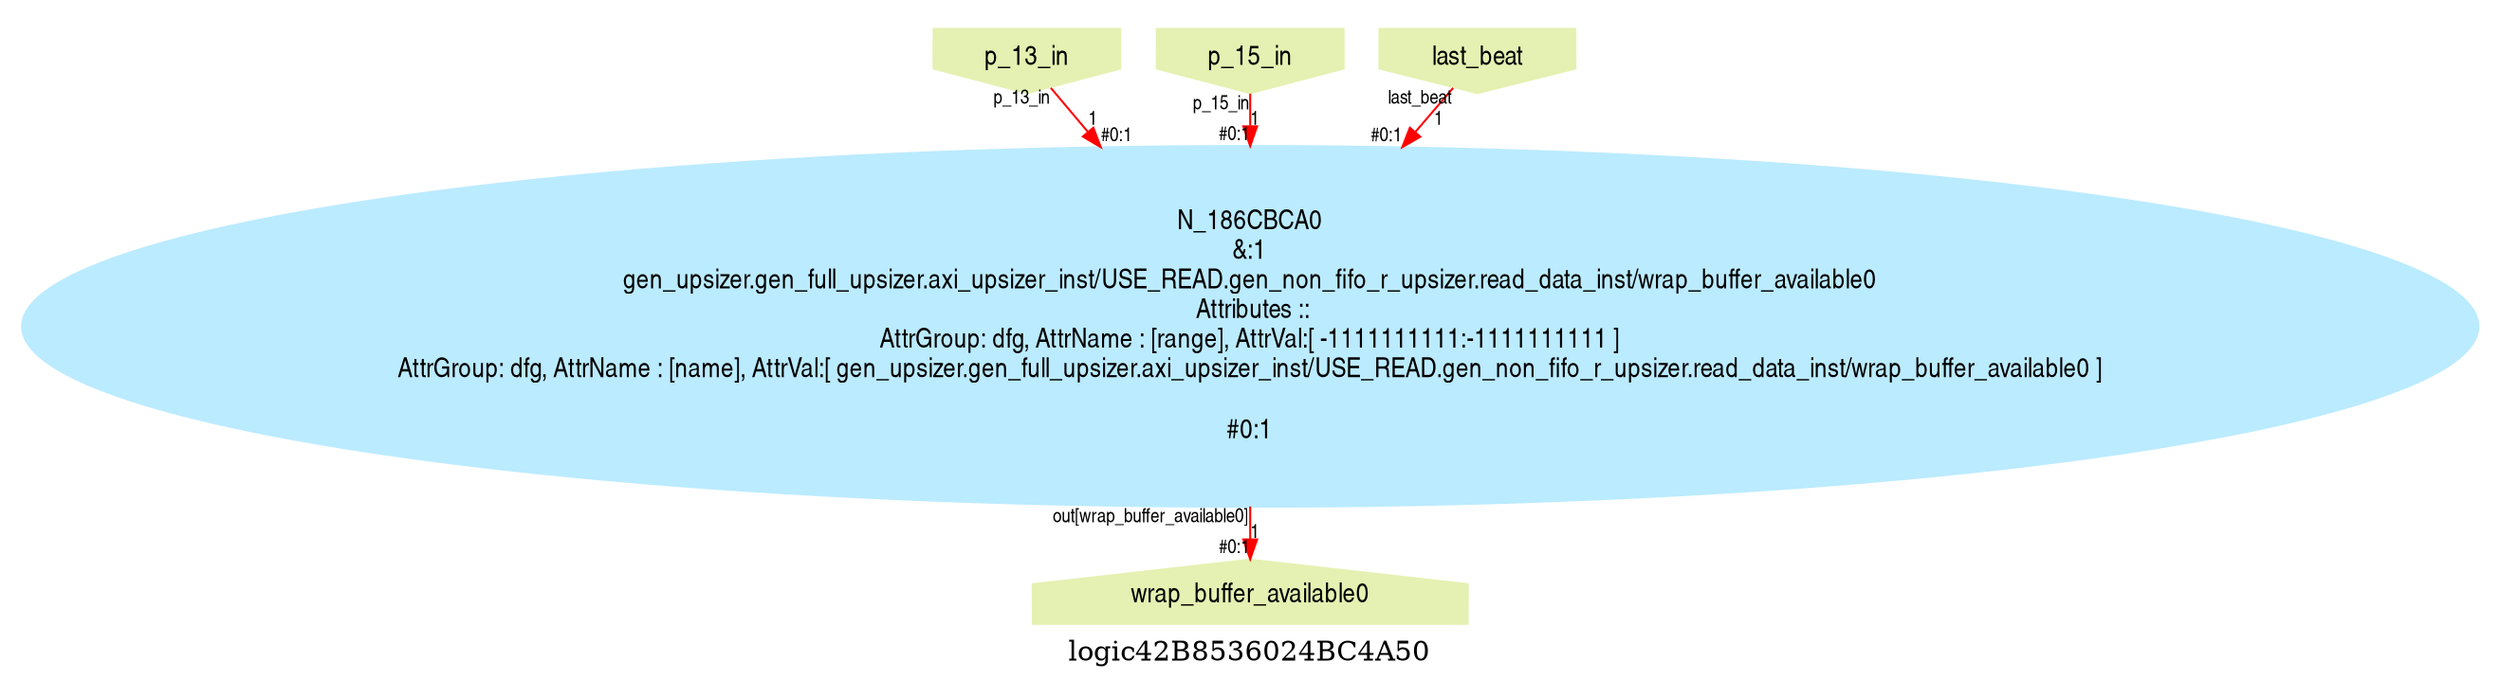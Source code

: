 digraph logic42B8536024BC4A50 {
graph [label="logic42B8536024BC4A50", margin="0.1,0.1", size="100,100", ranksep=0.1, splines=true];
node [style=filled, color="#ffee80", fontname=helveticanarrow];
edge [color="#ff0000", fontsize=10, fontname=helveticanarrow];
{ rank = source;logic42B8536024BC4A50_p_13_in [label="p_13_in", shape=invhouse, color="#e4f1b2"];
logic42B8536024BC4A50_p_15_in [label="p_15_in", shape=invhouse, color="#e4f1b2"];
logic42B8536024BC4A50_last_beat [label="last_beat", shape=invhouse, color="#e4f1b2"];
}
{ rank = sink;logic42B8536024BC4A50_wrap_buffer_available0 [label="wrap_buffer_available0", shape=house, color="#e4f1b2"];
}
N_186CBCA0 [label="N_186CBCA0\n&:1\ngen_upsizer.gen_full_upsizer.axi_upsizer_inst/USE_READ.gen_non_fifo_r_upsizer.read_data_inst/wrap_buffer_available0\n Attributes ::\nAttrGroup: dfg, AttrName : [range], AttrVal:[ -1111111111:-1111111111 ]\nAttrGroup: dfg, AttrName : [name], AttrVal:[ gen_upsizer.gen_full_upsizer.axi_upsizer_inst/USE_READ.gen_non_fifo_r_upsizer.read_data_inst/wrap_buffer_available0 ]\n\n#0:1\n", color="#bbebff"];
logic42B8536024BC4A50_p_13_in -> N_186CBCA0 [label="1", taillabel=<p_13_in>, headlabel=<P_1D63A150>, headlabel=<#0:1>];
logic42B8536024BC4A50_p_15_in -> N_186CBCA0 [label="1", taillabel=<p_15_in>, headlabel=<B>, headlabel=<#0:1>];
logic42B8536024BC4A50_last_beat -> N_186CBCA0 [label="1", taillabel=<last_beat>, headlabel=<A>, headlabel=<#0:1>];
N_186CBCA0 -> logic42B8536024BC4A50_wrap_buffer_available0 [label="1", taillabel=<out[wrap_buffer_available0]>, headlabel=<wrap_buffer_available0>, headlabel=<#0:1>];
}
